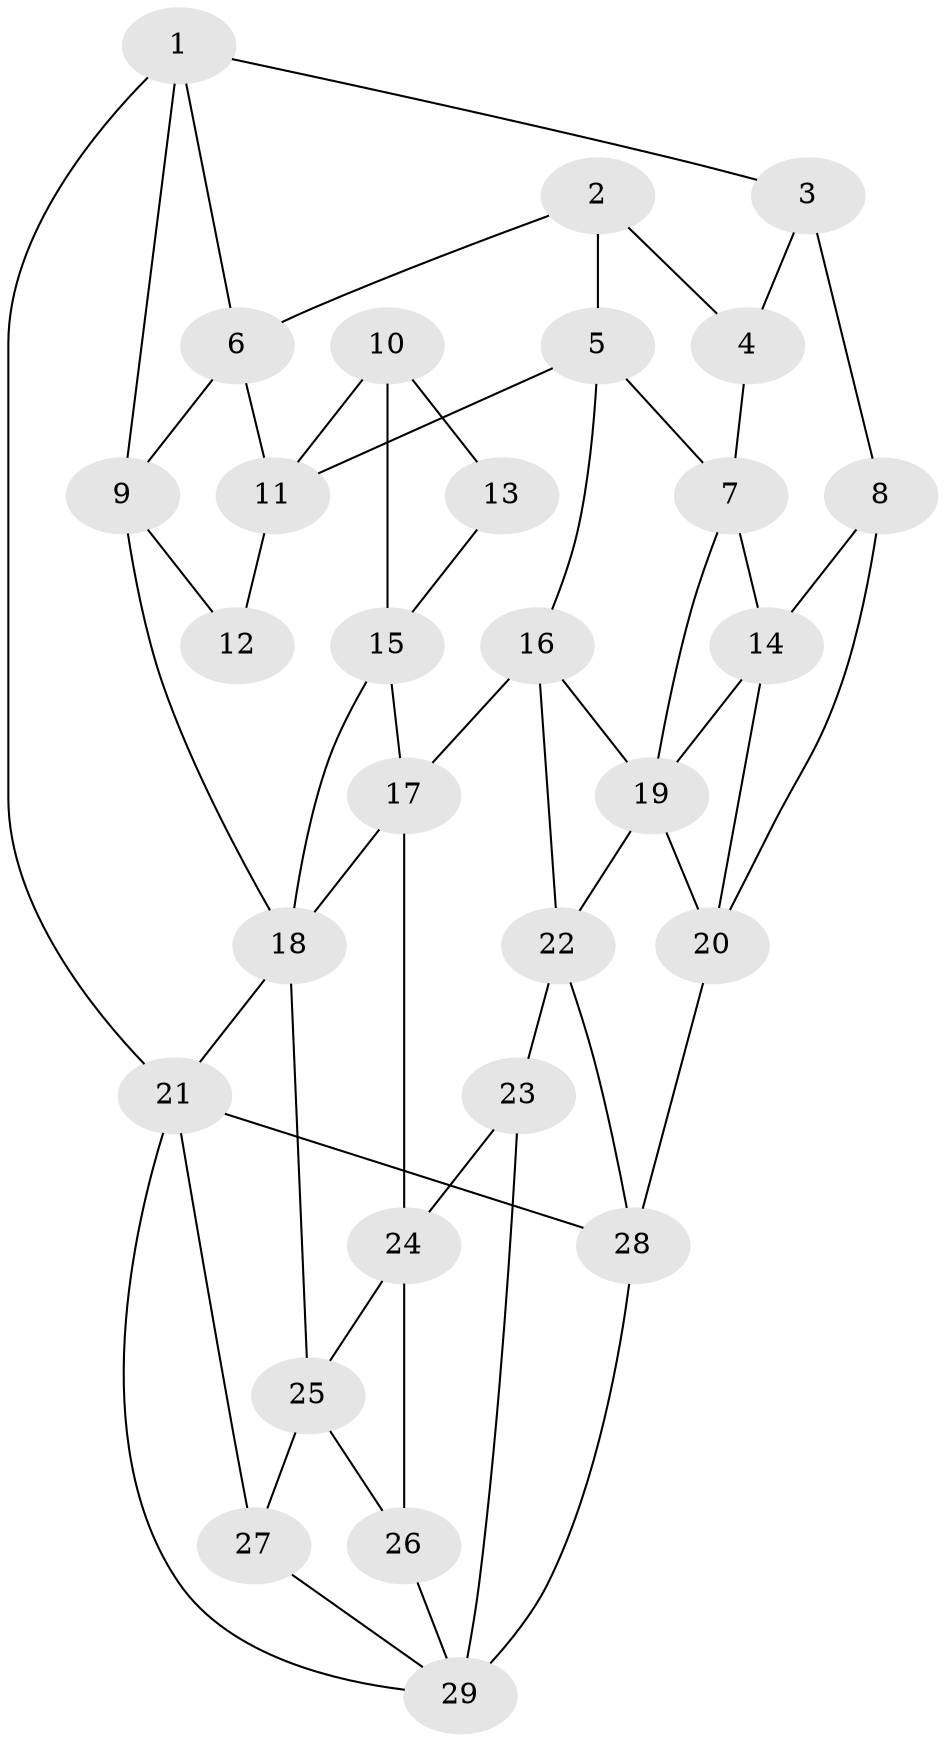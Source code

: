 // original degree distribution, {3: 0.05172413793103448, 6: 0.15517241379310345, 4: 0.1896551724137931, 5: 0.603448275862069}
// Generated by graph-tools (version 1.1) at 2025/51/03/09/25 03:51:08]
// undirected, 29 vertices, 54 edges
graph export_dot {
graph [start="1"]
  node [color=gray90,style=filled];
  1;
  2;
  3;
  4;
  5;
  6;
  7;
  8;
  9;
  10;
  11;
  12;
  13;
  14;
  15;
  16;
  17;
  18;
  19;
  20;
  21;
  22;
  23;
  24;
  25;
  26;
  27;
  28;
  29;
  1 -- 3 [weight=1.0];
  1 -- 6 [weight=1.0];
  1 -- 9 [weight=1.0];
  1 -- 21 [weight=1.0];
  2 -- 4 [weight=1.0];
  2 -- 5 [weight=1.0];
  2 -- 6 [weight=1.0];
  3 -- 4 [weight=1.0];
  3 -- 8 [weight=2.0];
  4 -- 7 [weight=1.0];
  5 -- 7 [weight=1.0];
  5 -- 11 [weight=1.0];
  5 -- 16 [weight=1.0];
  6 -- 9 [weight=1.0];
  6 -- 11 [weight=1.0];
  7 -- 14 [weight=1.0];
  7 -- 19 [weight=1.0];
  8 -- 14 [weight=1.0];
  8 -- 20 [weight=1.0];
  9 -- 12 [weight=1.0];
  9 -- 18 [weight=1.0];
  10 -- 11 [weight=1.0];
  10 -- 13 [weight=1.0];
  10 -- 15 [weight=1.0];
  11 -- 12 [weight=1.0];
  13 -- 15 [weight=1.0];
  14 -- 19 [weight=1.0];
  14 -- 20 [weight=1.0];
  15 -- 17 [weight=1.0];
  15 -- 18 [weight=1.0];
  16 -- 17 [weight=1.0];
  16 -- 19 [weight=1.0];
  16 -- 22 [weight=1.0];
  17 -- 18 [weight=1.0];
  17 -- 24 [weight=1.0];
  18 -- 21 [weight=1.0];
  18 -- 25 [weight=1.0];
  19 -- 20 [weight=1.0];
  19 -- 22 [weight=1.0];
  20 -- 28 [weight=2.0];
  21 -- 27 [weight=1.0];
  21 -- 28 [weight=1.0];
  21 -- 29 [weight=1.0];
  22 -- 23 [weight=1.0];
  22 -- 28 [weight=1.0];
  23 -- 24 [weight=1.0];
  23 -- 29 [weight=2.0];
  24 -- 25 [weight=1.0];
  24 -- 26 [weight=1.0];
  25 -- 26 [weight=1.0];
  25 -- 27 [weight=1.0];
  26 -- 29 [weight=1.0];
  27 -- 29 [weight=1.0];
  28 -- 29 [weight=1.0];
}
